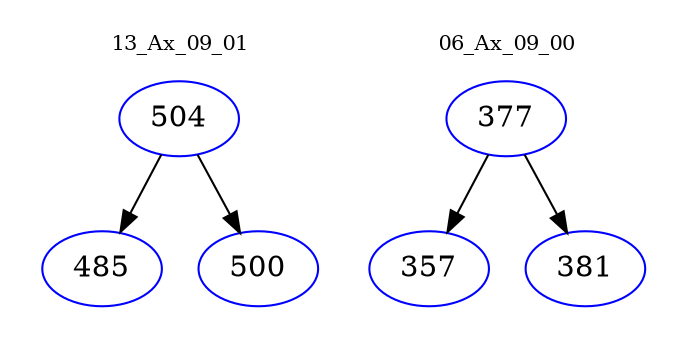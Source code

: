 digraph{
subgraph cluster_0 {
color = white
label = "13_Ax_09_01";
fontsize=10;
T0_504 [label="504", color="blue"]
T0_504 -> T0_485 [color="black"]
T0_485 [label="485", color="blue"]
T0_504 -> T0_500 [color="black"]
T0_500 [label="500", color="blue"]
}
subgraph cluster_1 {
color = white
label = "06_Ax_09_00";
fontsize=10;
T1_377 [label="377", color="blue"]
T1_377 -> T1_357 [color="black"]
T1_357 [label="357", color="blue"]
T1_377 -> T1_381 [color="black"]
T1_381 [label="381", color="blue"]
}
}
